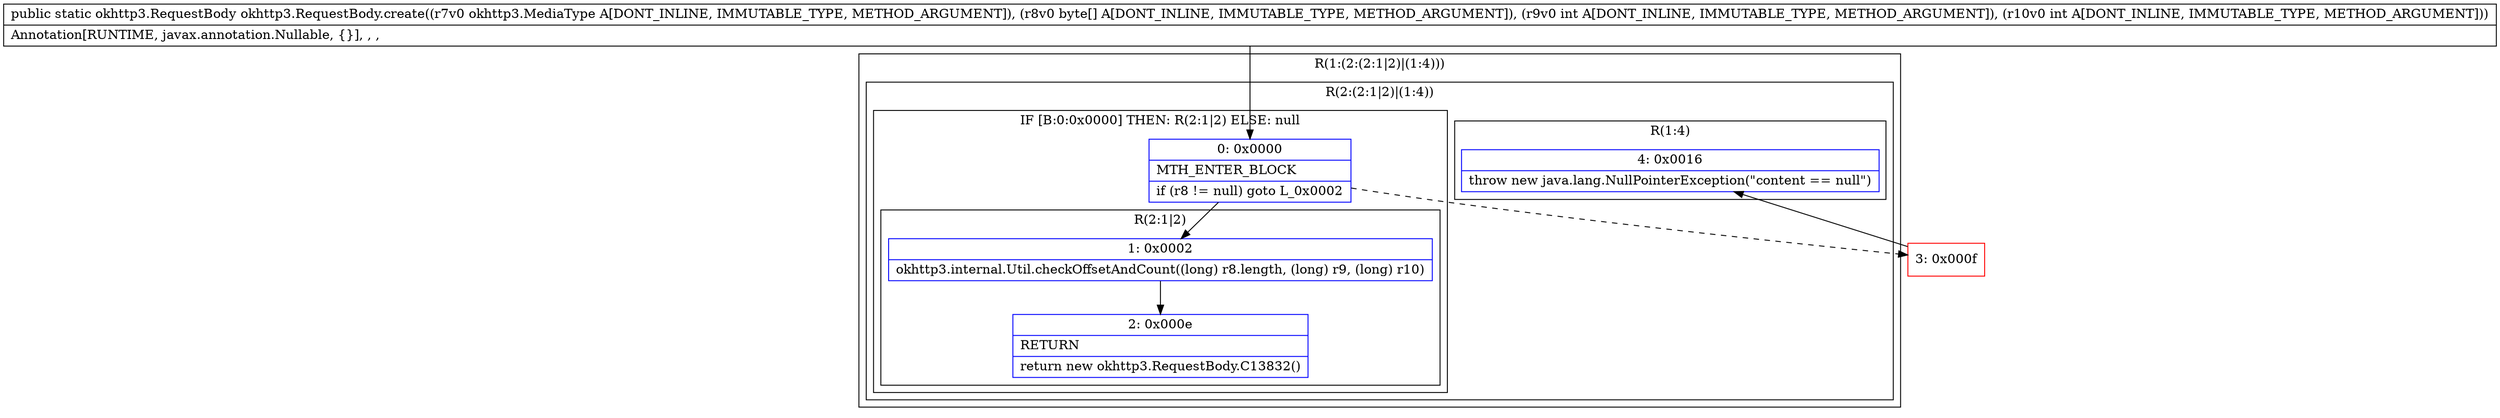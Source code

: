 digraph "CFG forokhttp3.RequestBody.create(Lokhttp3\/MediaType;[BII)Lokhttp3\/RequestBody;" {
subgraph cluster_Region_574220957 {
label = "R(1:(2:(2:1|2)|(1:4)))";
node [shape=record,color=blue];
subgraph cluster_Region_24689759 {
label = "R(2:(2:1|2)|(1:4))";
node [shape=record,color=blue];
subgraph cluster_IfRegion_391529767 {
label = "IF [B:0:0x0000] THEN: R(2:1|2) ELSE: null";
node [shape=record,color=blue];
Node_0 [shape=record,label="{0\:\ 0x0000|MTH_ENTER_BLOCK\l|if (r8 != null) goto L_0x0002\l}"];
subgraph cluster_Region_1281144529 {
label = "R(2:1|2)";
node [shape=record,color=blue];
Node_1 [shape=record,label="{1\:\ 0x0002|okhttp3.internal.Util.checkOffsetAndCount((long) r8.length, (long) r9, (long) r10)\l}"];
Node_2 [shape=record,label="{2\:\ 0x000e|RETURN\l|return new okhttp3.RequestBody.C13832()\l}"];
}
}
subgraph cluster_Region_568119493 {
label = "R(1:4)";
node [shape=record,color=blue];
Node_4 [shape=record,label="{4\:\ 0x0016|throw new java.lang.NullPointerException(\"content == null\")\l}"];
}
}
}
Node_3 [shape=record,color=red,label="{3\:\ 0x000f}"];
MethodNode[shape=record,label="{public static okhttp3.RequestBody okhttp3.RequestBody.create((r7v0 okhttp3.MediaType A[DONT_INLINE, IMMUTABLE_TYPE, METHOD_ARGUMENT]), (r8v0 byte[] A[DONT_INLINE, IMMUTABLE_TYPE, METHOD_ARGUMENT]), (r9v0 int A[DONT_INLINE, IMMUTABLE_TYPE, METHOD_ARGUMENT]), (r10v0 int A[DONT_INLINE, IMMUTABLE_TYPE, METHOD_ARGUMENT]))  | Annotation[RUNTIME, javax.annotation.Nullable, \{\}], , , \l}"];
MethodNode -> Node_0;
Node_0 -> Node_1;
Node_0 -> Node_3[style=dashed];
Node_1 -> Node_2;
Node_3 -> Node_4;
}

